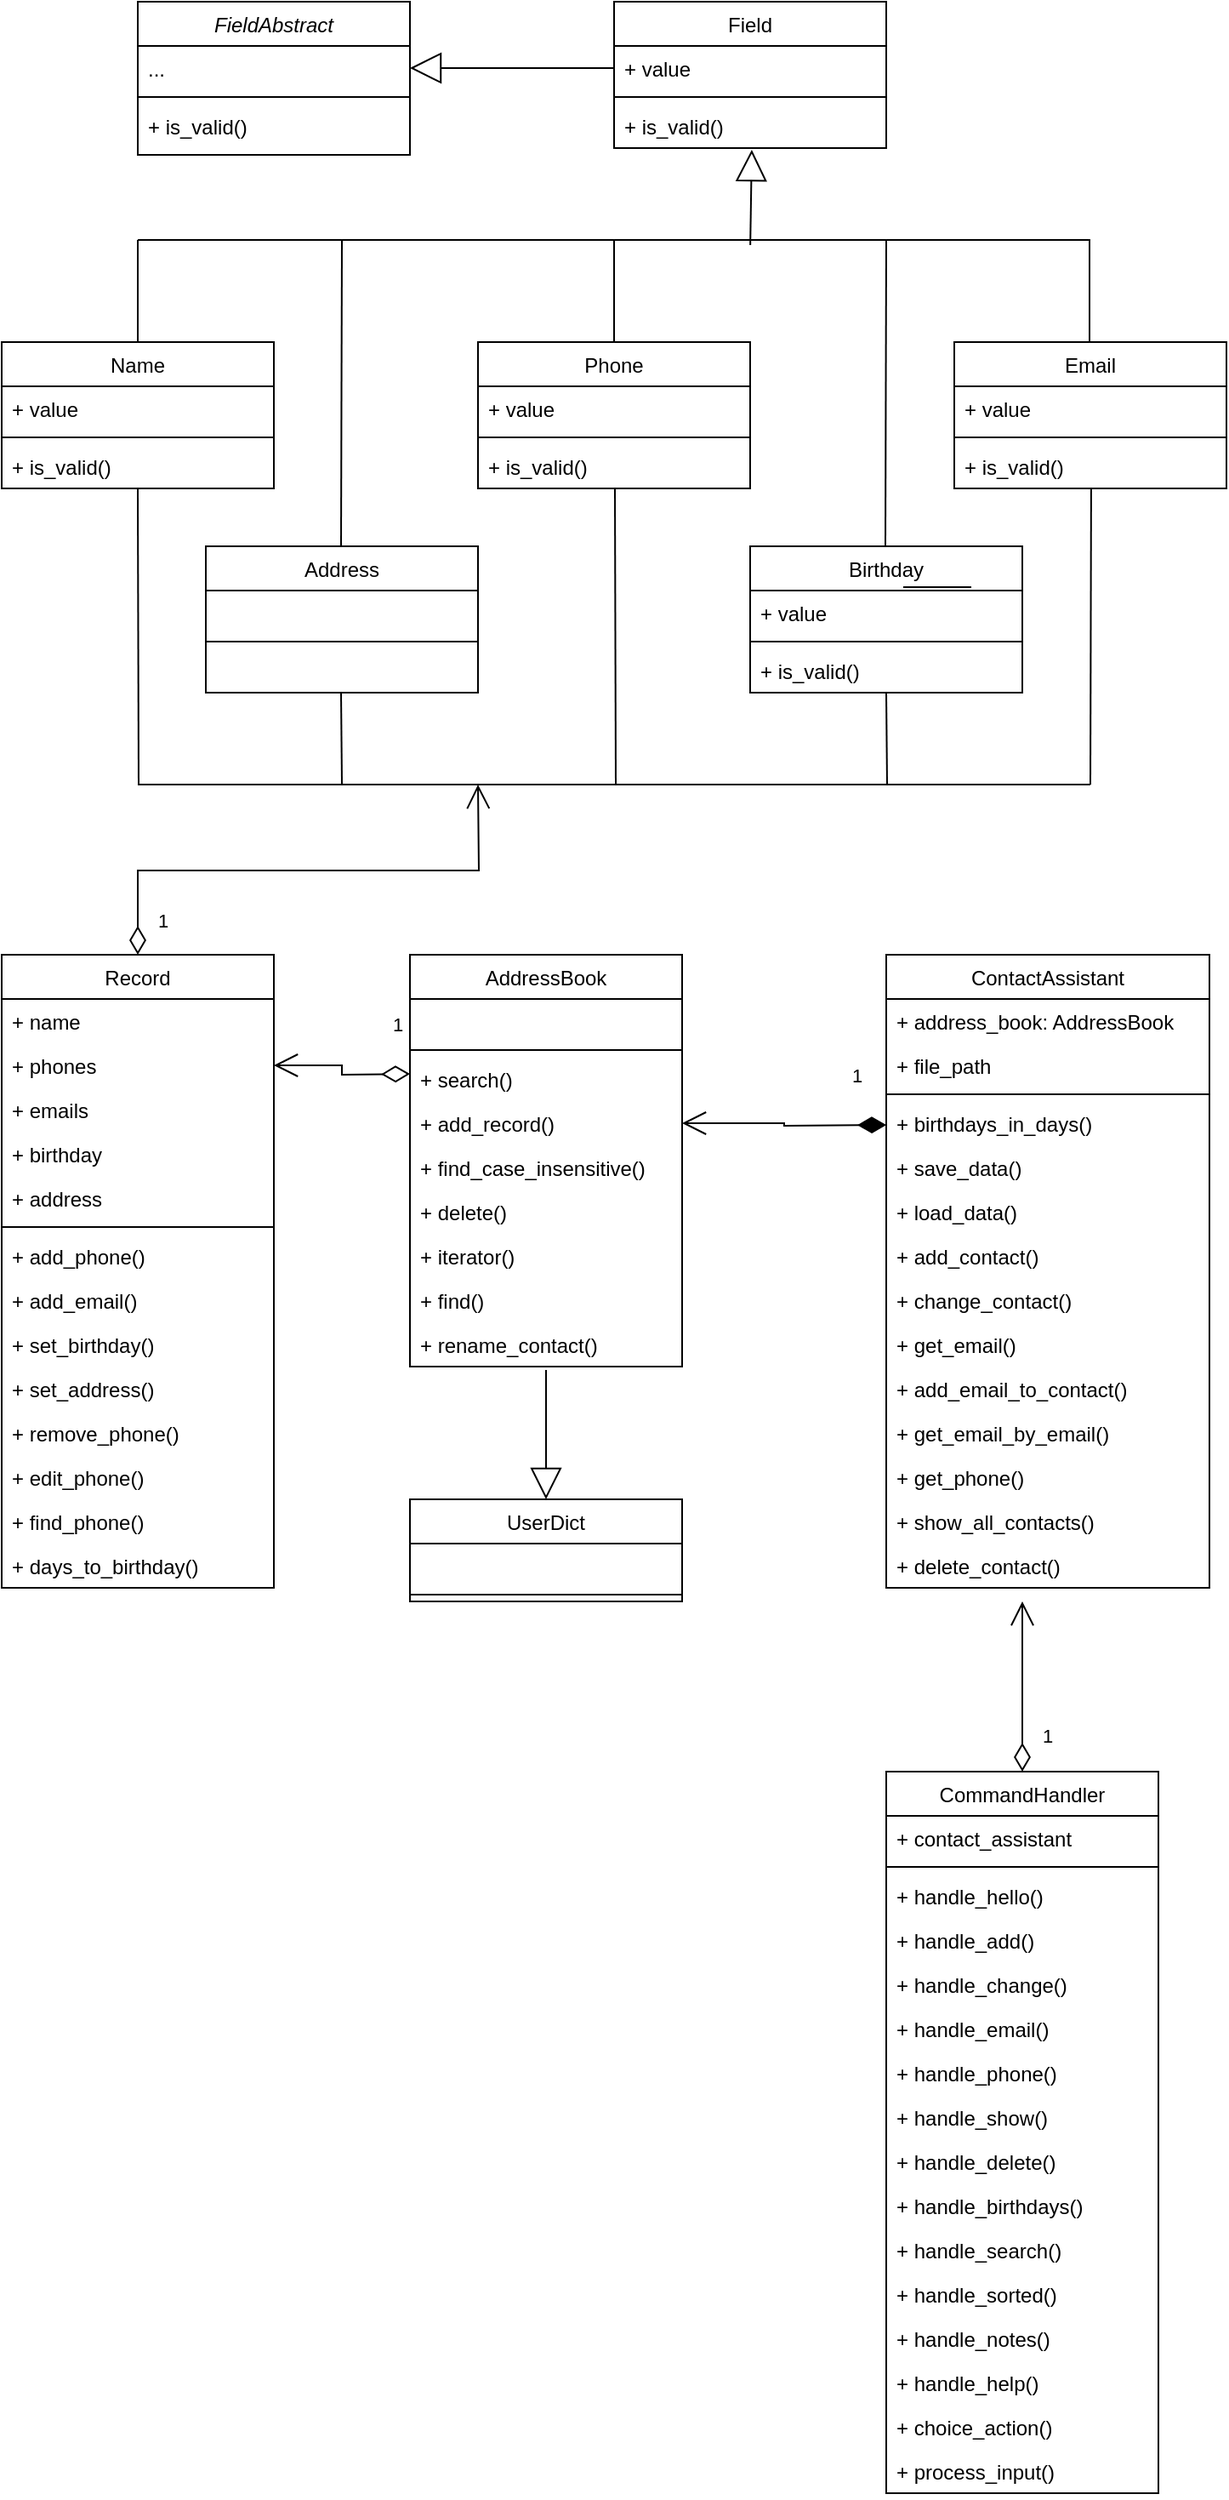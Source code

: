 <mxfile version="24.0.0" type="github">
  <diagram id="C5RBs43oDa-KdzZeNtuy" name="Page-1">
    <mxGraphModel dx="1394" dy="820" grid="1" gridSize="10" guides="1" tooltips="1" connect="1" arrows="1" fold="1" page="1" pageScale="1" pageWidth="827" pageHeight="1169" math="0" shadow="0">
      <root>
        <mxCell id="WIyWlLk6GJQsqaUBKTNV-0" />
        <mxCell id="WIyWlLk6GJQsqaUBKTNV-1" parent="WIyWlLk6GJQsqaUBKTNV-0" />
        <mxCell id="TdaEQUvyKpU_Swf0FTRU-17" value="FieldAbstract" style="swimlane;fontStyle=2;align=center;verticalAlign=top;childLayout=stackLayout;horizontal=1;startSize=26;horizontalStack=0;resizeParent=1;resizeLast=0;collapsible=1;marginBottom=0;rounded=0;shadow=0;strokeWidth=1;" vertex="1" parent="WIyWlLk6GJQsqaUBKTNV-1">
          <mxGeometry x="120" y="80" width="160" height="90" as="geometry">
            <mxRectangle x="230" y="140" width="160" height="26" as="alternateBounds" />
          </mxGeometry>
        </mxCell>
        <mxCell id="TdaEQUvyKpU_Swf0FTRU-20" value="..." style="text;align=left;verticalAlign=top;spacingLeft=4;spacingRight=4;overflow=hidden;rotatable=0;points=[[0,0.5],[1,0.5]];portConstraint=eastwest;rounded=0;shadow=0;html=0;" vertex="1" parent="TdaEQUvyKpU_Swf0FTRU-17">
          <mxGeometry y="26" width="160" height="26" as="geometry" />
        </mxCell>
        <mxCell id="TdaEQUvyKpU_Swf0FTRU-21" value="" style="line;html=1;strokeWidth=1;align=left;verticalAlign=middle;spacingTop=-1;spacingLeft=3;spacingRight=3;rotatable=0;labelPosition=right;points=[];portConstraint=eastwest;" vertex="1" parent="TdaEQUvyKpU_Swf0FTRU-17">
          <mxGeometry y="52" width="160" height="8" as="geometry" />
        </mxCell>
        <mxCell id="TdaEQUvyKpU_Swf0FTRU-22" value="+ is_valid()" style="text;align=left;verticalAlign=top;spacingLeft=4;spacingRight=4;overflow=hidden;rotatable=0;points=[[0,0.5],[1,0.5]];portConstraint=eastwest;" vertex="1" parent="TdaEQUvyKpU_Swf0FTRU-17">
          <mxGeometry y="60" width="160" height="26" as="geometry" />
        </mxCell>
        <mxCell id="TdaEQUvyKpU_Swf0FTRU-23" value="&lt;span style=&quot;font-weight: normal;&quot;&gt;Field&lt;/span&gt;" style="swimlane;fontStyle=1;align=center;verticalAlign=top;childLayout=stackLayout;horizontal=1;startSize=26;horizontalStack=0;resizeParent=1;resizeParentMax=0;resizeLast=0;collapsible=1;marginBottom=0;whiteSpace=wrap;html=1;" vertex="1" parent="WIyWlLk6GJQsqaUBKTNV-1">
          <mxGeometry x="400" y="80" width="160" height="86" as="geometry" />
        </mxCell>
        <mxCell id="TdaEQUvyKpU_Swf0FTRU-24" value="+ value" style="text;strokeColor=none;fillColor=none;align=left;verticalAlign=top;spacingLeft=4;spacingRight=4;overflow=hidden;rotatable=0;points=[[0,0.5],[1,0.5]];portConstraint=eastwest;whiteSpace=wrap;html=1;" vertex="1" parent="TdaEQUvyKpU_Swf0FTRU-23">
          <mxGeometry y="26" width="160" height="26" as="geometry" />
        </mxCell>
        <mxCell id="TdaEQUvyKpU_Swf0FTRU-25" value="" style="line;strokeWidth=1;fillColor=none;align=left;verticalAlign=middle;spacingTop=-1;spacingLeft=3;spacingRight=3;rotatable=0;labelPosition=right;points=[];portConstraint=eastwest;strokeColor=inherit;" vertex="1" parent="TdaEQUvyKpU_Swf0FTRU-23">
          <mxGeometry y="52" width="160" height="8" as="geometry" />
        </mxCell>
        <mxCell id="TdaEQUvyKpU_Swf0FTRU-26" value="+&amp;nbsp;is_valid()" style="text;strokeColor=none;fillColor=none;align=left;verticalAlign=top;spacingLeft=4;spacingRight=4;overflow=hidden;rotatable=0;points=[[0,0.5],[1,0.5]];portConstraint=eastwest;whiteSpace=wrap;html=1;" vertex="1" parent="TdaEQUvyKpU_Swf0FTRU-23">
          <mxGeometry y="60" width="160" height="26" as="geometry" />
        </mxCell>
        <mxCell id="TdaEQUvyKpU_Swf0FTRU-28" value="" style="endArrow=block;endSize=16;endFill=0;html=1;rounded=0;exitX=0;exitY=0.5;exitDx=0;exitDy=0;entryX=1;entryY=0.5;entryDx=0;entryDy=0;" edge="1" parent="WIyWlLk6GJQsqaUBKTNV-1" source="TdaEQUvyKpU_Swf0FTRU-24" target="TdaEQUvyKpU_Swf0FTRU-20">
          <mxGeometry width="160" relative="1" as="geometry">
            <mxPoint x="230" y="250" as="sourcePoint" />
            <mxPoint x="390" y="250" as="targetPoint" />
          </mxGeometry>
        </mxCell>
        <mxCell id="TdaEQUvyKpU_Swf0FTRU-29" value="&lt;span style=&quot;font-weight: normal;&quot;&gt;Name&lt;/span&gt;" style="swimlane;fontStyle=1;align=center;verticalAlign=top;childLayout=stackLayout;horizontal=1;startSize=26;horizontalStack=0;resizeParent=1;resizeParentMax=0;resizeLast=0;collapsible=1;marginBottom=0;whiteSpace=wrap;html=1;" vertex="1" parent="WIyWlLk6GJQsqaUBKTNV-1">
          <mxGeometry x="40" y="280" width="160" height="86" as="geometry" />
        </mxCell>
        <mxCell id="TdaEQUvyKpU_Swf0FTRU-30" value="+ value" style="text;strokeColor=none;fillColor=none;align=left;verticalAlign=top;spacingLeft=4;spacingRight=4;overflow=hidden;rotatable=0;points=[[0,0.5],[1,0.5]];portConstraint=eastwest;whiteSpace=wrap;html=1;" vertex="1" parent="TdaEQUvyKpU_Swf0FTRU-29">
          <mxGeometry y="26" width="160" height="26" as="geometry" />
        </mxCell>
        <mxCell id="TdaEQUvyKpU_Swf0FTRU-31" value="" style="line;strokeWidth=1;fillColor=none;align=left;verticalAlign=middle;spacingTop=-1;spacingLeft=3;spacingRight=3;rotatable=0;labelPosition=right;points=[];portConstraint=eastwest;strokeColor=inherit;" vertex="1" parent="TdaEQUvyKpU_Swf0FTRU-29">
          <mxGeometry y="52" width="160" height="8" as="geometry" />
        </mxCell>
        <mxCell id="TdaEQUvyKpU_Swf0FTRU-32" value="+&amp;nbsp;is_valid()" style="text;strokeColor=none;fillColor=none;align=left;verticalAlign=top;spacingLeft=4;spacingRight=4;overflow=hidden;rotatable=0;points=[[0,0.5],[1,0.5]];portConstraint=eastwest;whiteSpace=wrap;html=1;" vertex="1" parent="TdaEQUvyKpU_Swf0FTRU-29">
          <mxGeometry y="60" width="160" height="26" as="geometry" />
        </mxCell>
        <mxCell id="TdaEQUvyKpU_Swf0FTRU-33" value="&lt;span style=&quot;font-weight: normal;&quot;&gt;Phone&lt;/span&gt;" style="swimlane;fontStyle=1;align=center;verticalAlign=top;childLayout=stackLayout;horizontal=1;startSize=26;horizontalStack=0;resizeParent=1;resizeParentMax=0;resizeLast=0;collapsible=1;marginBottom=0;whiteSpace=wrap;html=1;" vertex="1" parent="WIyWlLk6GJQsqaUBKTNV-1">
          <mxGeometry x="320" y="280" width="160" height="86" as="geometry" />
        </mxCell>
        <mxCell id="TdaEQUvyKpU_Swf0FTRU-34" value="+ value" style="text;strokeColor=none;fillColor=none;align=left;verticalAlign=top;spacingLeft=4;spacingRight=4;overflow=hidden;rotatable=0;points=[[0,0.5],[1,0.5]];portConstraint=eastwest;whiteSpace=wrap;html=1;" vertex="1" parent="TdaEQUvyKpU_Swf0FTRU-33">
          <mxGeometry y="26" width="160" height="26" as="geometry" />
        </mxCell>
        <mxCell id="TdaEQUvyKpU_Swf0FTRU-35" value="" style="line;strokeWidth=1;fillColor=none;align=left;verticalAlign=middle;spacingTop=-1;spacingLeft=3;spacingRight=3;rotatable=0;labelPosition=right;points=[];portConstraint=eastwest;strokeColor=inherit;" vertex="1" parent="TdaEQUvyKpU_Swf0FTRU-33">
          <mxGeometry y="52" width="160" height="8" as="geometry" />
        </mxCell>
        <mxCell id="TdaEQUvyKpU_Swf0FTRU-36" value="+&amp;nbsp;is_valid()" style="text;strokeColor=none;fillColor=none;align=left;verticalAlign=top;spacingLeft=4;spacingRight=4;overflow=hidden;rotatable=0;points=[[0,0.5],[1,0.5]];portConstraint=eastwest;whiteSpace=wrap;html=1;" vertex="1" parent="TdaEQUvyKpU_Swf0FTRU-33">
          <mxGeometry y="60" width="160" height="26" as="geometry" />
        </mxCell>
        <mxCell id="TdaEQUvyKpU_Swf0FTRU-37" value="&lt;span style=&quot;font-weight: normal;&quot;&gt;Email&lt;/span&gt;" style="swimlane;fontStyle=1;align=center;verticalAlign=top;childLayout=stackLayout;horizontal=1;startSize=26;horizontalStack=0;resizeParent=1;resizeParentMax=0;resizeLast=0;collapsible=1;marginBottom=0;whiteSpace=wrap;html=1;" vertex="1" parent="WIyWlLk6GJQsqaUBKTNV-1">
          <mxGeometry x="600" y="280" width="160" height="86" as="geometry" />
        </mxCell>
        <mxCell id="TdaEQUvyKpU_Swf0FTRU-38" value="+ value" style="text;strokeColor=none;fillColor=none;align=left;verticalAlign=top;spacingLeft=4;spacingRight=4;overflow=hidden;rotatable=0;points=[[0,0.5],[1,0.5]];portConstraint=eastwest;whiteSpace=wrap;html=1;" vertex="1" parent="TdaEQUvyKpU_Swf0FTRU-37">
          <mxGeometry y="26" width="160" height="26" as="geometry" />
        </mxCell>
        <mxCell id="TdaEQUvyKpU_Swf0FTRU-39" value="" style="line;strokeWidth=1;fillColor=none;align=left;verticalAlign=middle;spacingTop=-1;spacingLeft=3;spacingRight=3;rotatable=0;labelPosition=right;points=[];portConstraint=eastwest;strokeColor=inherit;" vertex="1" parent="TdaEQUvyKpU_Swf0FTRU-37">
          <mxGeometry y="52" width="160" height="8" as="geometry" />
        </mxCell>
        <mxCell id="TdaEQUvyKpU_Swf0FTRU-40" value="+&amp;nbsp;is_valid()" style="text;strokeColor=none;fillColor=none;align=left;verticalAlign=top;spacingLeft=4;spacingRight=4;overflow=hidden;rotatable=0;points=[[0,0.5],[1,0.5]];portConstraint=eastwest;whiteSpace=wrap;html=1;" vertex="1" parent="TdaEQUvyKpU_Swf0FTRU-37">
          <mxGeometry y="60" width="160" height="26" as="geometry" />
        </mxCell>
        <mxCell id="TdaEQUvyKpU_Swf0FTRU-41" value="&lt;span style=&quot;font-weight: 400;&quot;&gt;Address&lt;/span&gt;" style="swimlane;fontStyle=1;align=center;verticalAlign=top;childLayout=stackLayout;horizontal=1;startSize=26;horizontalStack=0;resizeParent=1;resizeParentMax=0;resizeLast=0;collapsible=1;marginBottom=0;whiteSpace=wrap;html=1;" vertex="1" parent="WIyWlLk6GJQsqaUBKTNV-1">
          <mxGeometry x="160" y="400" width="160" height="86" as="geometry" />
        </mxCell>
        <mxCell id="TdaEQUvyKpU_Swf0FTRU-42" value="&amp;nbsp;" style="text;strokeColor=none;fillColor=none;align=left;verticalAlign=top;spacingLeft=4;spacingRight=4;overflow=hidden;rotatable=0;points=[[0,0.5],[1,0.5]];portConstraint=eastwest;whiteSpace=wrap;html=1;" vertex="1" parent="TdaEQUvyKpU_Swf0FTRU-41">
          <mxGeometry y="26" width="160" height="26" as="geometry" />
        </mxCell>
        <mxCell id="TdaEQUvyKpU_Swf0FTRU-43" value="" style="line;strokeWidth=1;fillColor=none;align=left;verticalAlign=middle;spacingTop=-1;spacingLeft=3;spacingRight=3;rotatable=0;labelPosition=right;points=[];portConstraint=eastwest;strokeColor=inherit;" vertex="1" parent="TdaEQUvyKpU_Swf0FTRU-41">
          <mxGeometry y="52" width="160" height="8" as="geometry" />
        </mxCell>
        <mxCell id="TdaEQUvyKpU_Swf0FTRU-44" value="&amp;nbsp;" style="text;strokeColor=none;fillColor=none;align=left;verticalAlign=top;spacingLeft=4;spacingRight=4;overflow=hidden;rotatable=0;points=[[0,0.5],[1,0.5]];portConstraint=eastwest;whiteSpace=wrap;html=1;" vertex="1" parent="TdaEQUvyKpU_Swf0FTRU-41">
          <mxGeometry y="60" width="160" height="26" as="geometry" />
        </mxCell>
        <mxCell id="TdaEQUvyKpU_Swf0FTRU-45" value="&lt;span style=&quot;font-weight: 400;&quot;&gt;Birthday&lt;/span&gt;" style="swimlane;fontStyle=1;align=center;verticalAlign=top;childLayout=stackLayout;horizontal=1;startSize=26;horizontalStack=0;resizeParent=1;resizeParentMax=0;resizeLast=0;collapsible=1;marginBottom=0;whiteSpace=wrap;html=1;" vertex="1" parent="WIyWlLk6GJQsqaUBKTNV-1">
          <mxGeometry x="480" y="400" width="160" height="86" as="geometry" />
        </mxCell>
        <mxCell id="TdaEQUvyKpU_Swf0FTRU-46" value="+ value" style="text;strokeColor=none;fillColor=none;align=left;verticalAlign=top;spacingLeft=4;spacingRight=4;overflow=hidden;rotatable=0;points=[[0,0.5],[1,0.5]];portConstraint=eastwest;whiteSpace=wrap;html=1;" vertex="1" parent="TdaEQUvyKpU_Swf0FTRU-45">
          <mxGeometry y="26" width="160" height="26" as="geometry" />
        </mxCell>
        <mxCell id="TdaEQUvyKpU_Swf0FTRU-47" value="" style="line;strokeWidth=1;fillColor=none;align=left;verticalAlign=middle;spacingTop=-1;spacingLeft=3;spacingRight=3;rotatable=0;labelPosition=right;points=[];portConstraint=eastwest;strokeColor=inherit;" vertex="1" parent="TdaEQUvyKpU_Swf0FTRU-45">
          <mxGeometry y="52" width="160" height="8" as="geometry" />
        </mxCell>
        <mxCell id="TdaEQUvyKpU_Swf0FTRU-48" value="+&amp;nbsp;is_valid()" style="text;strokeColor=none;fillColor=none;align=left;verticalAlign=top;spacingLeft=4;spacingRight=4;overflow=hidden;rotatable=0;points=[[0,0.5],[1,0.5]];portConstraint=eastwest;whiteSpace=wrap;html=1;" vertex="1" parent="TdaEQUvyKpU_Swf0FTRU-45">
          <mxGeometry y="60" width="160" height="26" as="geometry" />
        </mxCell>
        <mxCell id="TdaEQUvyKpU_Swf0FTRU-49" value="" style="endArrow=block;endSize=16;endFill=0;html=1;rounded=0;entryX=0.506;entryY=1.038;entryDx=0;entryDy=0;entryPerimeter=0;exitX=0.643;exitY=0.375;exitDx=0;exitDy=0;exitPerimeter=0;" edge="1" parent="WIyWlLk6GJQsqaUBKTNV-1" target="TdaEQUvyKpU_Swf0FTRU-26">
          <mxGeometry width="160" relative="1" as="geometry">
            <mxPoint x="480.08" y="223" as="sourcePoint" />
            <mxPoint x="480" y="190" as="targetPoint" />
          </mxGeometry>
        </mxCell>
        <mxCell id="TdaEQUvyKpU_Swf0FTRU-50" value="" style="line;strokeWidth=1;fillColor=none;align=left;verticalAlign=middle;spacingTop=-1;spacingLeft=3;spacingRight=3;rotatable=0;labelPosition=right;points=[];portConstraint=eastwest;strokeColor=inherit;" vertex="1" parent="WIyWlLk6GJQsqaUBKTNV-1">
          <mxGeometry x="570" y="420" width="40" height="8" as="geometry" />
        </mxCell>
        <mxCell id="TdaEQUvyKpU_Swf0FTRU-60" value="" style="endArrow=none;html=1;rounded=0;" edge="1" parent="WIyWlLk6GJQsqaUBKTNV-1">
          <mxGeometry width="50" height="50" relative="1" as="geometry">
            <mxPoint x="120" y="220" as="sourcePoint" />
            <mxPoint x="680" y="220" as="targetPoint" />
          </mxGeometry>
        </mxCell>
        <mxCell id="TdaEQUvyKpU_Swf0FTRU-61" value="" style="endArrow=none;html=1;rounded=0;" edge="1" parent="WIyWlLk6GJQsqaUBKTNV-1">
          <mxGeometry width="50" height="50" relative="1" as="geometry">
            <mxPoint x="120" y="280" as="sourcePoint" />
            <mxPoint x="120" y="220" as="targetPoint" />
          </mxGeometry>
        </mxCell>
        <mxCell id="TdaEQUvyKpU_Swf0FTRU-62" value="" style="endArrow=none;html=1;rounded=0;" edge="1" parent="WIyWlLk6GJQsqaUBKTNV-1">
          <mxGeometry width="50" height="50" relative="1" as="geometry">
            <mxPoint x="400" y="280" as="sourcePoint" />
            <mxPoint x="400" y="220" as="targetPoint" />
          </mxGeometry>
        </mxCell>
        <mxCell id="TdaEQUvyKpU_Swf0FTRU-63" value="" style="endArrow=none;html=1;rounded=0;" edge="1" parent="WIyWlLk6GJQsqaUBKTNV-1">
          <mxGeometry width="50" height="50" relative="1" as="geometry">
            <mxPoint x="679.5" y="280" as="sourcePoint" />
            <mxPoint x="679.5" y="220" as="targetPoint" />
          </mxGeometry>
        </mxCell>
        <mxCell id="TdaEQUvyKpU_Swf0FTRU-64" value="" style="endArrow=none;html=1;rounded=0;" edge="1" parent="WIyWlLk6GJQsqaUBKTNV-1">
          <mxGeometry width="50" height="50" relative="1" as="geometry">
            <mxPoint x="239.5" y="400" as="sourcePoint" />
            <mxPoint x="240" y="220" as="targetPoint" />
          </mxGeometry>
        </mxCell>
        <mxCell id="TdaEQUvyKpU_Swf0FTRU-65" value="" style="endArrow=none;html=1;rounded=0;" edge="1" parent="WIyWlLk6GJQsqaUBKTNV-1">
          <mxGeometry width="50" height="50" relative="1" as="geometry">
            <mxPoint x="559.5" y="400" as="sourcePoint" />
            <mxPoint x="560" y="220" as="targetPoint" />
          </mxGeometry>
        </mxCell>
        <mxCell id="TdaEQUvyKpU_Swf0FTRU-66" value="&lt;span style=&quot;font-weight: 400;&quot;&gt;Record&lt;/span&gt;" style="swimlane;fontStyle=1;align=center;verticalAlign=top;childLayout=stackLayout;horizontal=1;startSize=26;horizontalStack=0;resizeParent=1;resizeParentMax=0;resizeLast=0;collapsible=1;marginBottom=0;whiteSpace=wrap;html=1;" vertex="1" parent="WIyWlLk6GJQsqaUBKTNV-1">
          <mxGeometry x="40" y="640" width="160" height="372" as="geometry" />
        </mxCell>
        <mxCell id="TdaEQUvyKpU_Swf0FTRU-67" value="+ name" style="text;strokeColor=none;fillColor=none;align=left;verticalAlign=top;spacingLeft=4;spacingRight=4;overflow=hidden;rotatable=0;points=[[0,0.5],[1,0.5]];portConstraint=eastwest;whiteSpace=wrap;html=1;" vertex="1" parent="TdaEQUvyKpU_Swf0FTRU-66">
          <mxGeometry y="26" width="160" height="26" as="geometry" />
        </mxCell>
        <mxCell id="TdaEQUvyKpU_Swf0FTRU-70" value="+ phones" style="text;strokeColor=none;fillColor=none;align=left;verticalAlign=top;spacingLeft=4;spacingRight=4;overflow=hidden;rotatable=0;points=[[0,0.5],[1,0.5]];portConstraint=eastwest;whiteSpace=wrap;html=1;" vertex="1" parent="TdaEQUvyKpU_Swf0FTRU-66">
          <mxGeometry y="52" width="160" height="26" as="geometry" />
        </mxCell>
        <mxCell id="TdaEQUvyKpU_Swf0FTRU-73" value="+ emails" style="text;strokeColor=none;fillColor=none;align=left;verticalAlign=top;spacingLeft=4;spacingRight=4;overflow=hidden;rotatable=0;points=[[0,0.5],[1,0.5]];portConstraint=eastwest;whiteSpace=wrap;html=1;" vertex="1" parent="TdaEQUvyKpU_Swf0FTRU-66">
          <mxGeometry y="78" width="160" height="26" as="geometry" />
        </mxCell>
        <mxCell id="TdaEQUvyKpU_Swf0FTRU-72" value="+ birthday" style="text;strokeColor=none;fillColor=none;align=left;verticalAlign=top;spacingLeft=4;spacingRight=4;overflow=hidden;rotatable=0;points=[[0,0.5],[1,0.5]];portConstraint=eastwest;whiteSpace=wrap;html=1;" vertex="1" parent="TdaEQUvyKpU_Swf0FTRU-66">
          <mxGeometry y="104" width="160" height="26" as="geometry" />
        </mxCell>
        <mxCell id="TdaEQUvyKpU_Swf0FTRU-71" value="+ address" style="text;strokeColor=none;fillColor=none;align=left;verticalAlign=top;spacingLeft=4;spacingRight=4;overflow=hidden;rotatable=0;points=[[0,0.5],[1,0.5]];portConstraint=eastwest;whiteSpace=wrap;html=1;" vertex="1" parent="TdaEQUvyKpU_Swf0FTRU-66">
          <mxGeometry y="130" width="160" height="26" as="geometry" />
        </mxCell>
        <mxCell id="TdaEQUvyKpU_Swf0FTRU-68" value="" style="line;strokeWidth=1;fillColor=none;align=left;verticalAlign=middle;spacingTop=-1;spacingLeft=3;spacingRight=3;rotatable=0;labelPosition=right;points=[];portConstraint=eastwest;strokeColor=inherit;" vertex="1" parent="TdaEQUvyKpU_Swf0FTRU-66">
          <mxGeometry y="156" width="160" height="8" as="geometry" />
        </mxCell>
        <mxCell id="TdaEQUvyKpU_Swf0FTRU-78" value="+ add_phone()" style="text;strokeColor=none;fillColor=none;align=left;verticalAlign=top;spacingLeft=4;spacingRight=4;overflow=hidden;rotatable=0;points=[[0,0.5],[1,0.5]];portConstraint=eastwest;whiteSpace=wrap;html=1;" vertex="1" parent="TdaEQUvyKpU_Swf0FTRU-66">
          <mxGeometry y="164" width="160" height="26" as="geometry" />
        </mxCell>
        <mxCell id="TdaEQUvyKpU_Swf0FTRU-80" value="+ add_email()" style="text;strokeColor=none;fillColor=none;align=left;verticalAlign=top;spacingLeft=4;spacingRight=4;overflow=hidden;rotatable=0;points=[[0,0.5],[1,0.5]];portConstraint=eastwest;whiteSpace=wrap;html=1;" vertex="1" parent="TdaEQUvyKpU_Swf0FTRU-66">
          <mxGeometry y="190" width="160" height="26" as="geometry" />
        </mxCell>
        <mxCell id="TdaEQUvyKpU_Swf0FTRU-79" value="+ set_birthday()" style="text;strokeColor=none;fillColor=none;align=left;verticalAlign=top;spacingLeft=4;spacingRight=4;overflow=hidden;rotatable=0;points=[[0,0.5],[1,0.5]];portConstraint=eastwest;whiteSpace=wrap;html=1;" vertex="1" parent="TdaEQUvyKpU_Swf0FTRU-66">
          <mxGeometry y="216" width="160" height="26" as="geometry" />
        </mxCell>
        <mxCell id="TdaEQUvyKpU_Swf0FTRU-92" value="+ set_address()" style="text;strokeColor=none;fillColor=none;align=left;verticalAlign=top;spacingLeft=4;spacingRight=4;overflow=hidden;rotatable=0;points=[[0,0.5],[1,0.5]];portConstraint=eastwest;whiteSpace=wrap;html=1;" vertex="1" parent="TdaEQUvyKpU_Swf0FTRU-66">
          <mxGeometry y="242" width="160" height="26" as="geometry" />
        </mxCell>
        <mxCell id="TdaEQUvyKpU_Swf0FTRU-93" value="+ remove_phone()" style="text;strokeColor=none;fillColor=none;align=left;verticalAlign=top;spacingLeft=4;spacingRight=4;overflow=hidden;rotatable=0;points=[[0,0.5],[1,0.5]];portConstraint=eastwest;whiteSpace=wrap;html=1;" vertex="1" parent="TdaEQUvyKpU_Swf0FTRU-66">
          <mxGeometry y="268" width="160" height="26" as="geometry" />
        </mxCell>
        <mxCell id="TdaEQUvyKpU_Swf0FTRU-91" value="+ edit_phone()" style="text;strokeColor=none;fillColor=none;align=left;verticalAlign=top;spacingLeft=4;spacingRight=4;overflow=hidden;rotatable=0;points=[[0,0.5],[1,0.5]];portConstraint=eastwest;whiteSpace=wrap;html=1;" vertex="1" parent="TdaEQUvyKpU_Swf0FTRU-66">
          <mxGeometry y="294" width="160" height="26" as="geometry" />
        </mxCell>
        <mxCell id="TdaEQUvyKpU_Swf0FTRU-94" value="+ find_phone()" style="text;strokeColor=none;fillColor=none;align=left;verticalAlign=top;spacingLeft=4;spacingRight=4;overflow=hidden;rotatable=0;points=[[0,0.5],[1,0.5]];portConstraint=eastwest;whiteSpace=wrap;html=1;" vertex="1" parent="TdaEQUvyKpU_Swf0FTRU-66">
          <mxGeometry y="320" width="160" height="26" as="geometry" />
        </mxCell>
        <mxCell id="TdaEQUvyKpU_Swf0FTRU-95" value="+ days_to_birthday()" style="text;strokeColor=none;fillColor=none;align=left;verticalAlign=top;spacingLeft=4;spacingRight=4;overflow=hidden;rotatable=0;points=[[0,0.5],[1,0.5]];portConstraint=eastwest;whiteSpace=wrap;html=1;" vertex="1" parent="TdaEQUvyKpU_Swf0FTRU-66">
          <mxGeometry y="346" width="160" height="26" as="geometry" />
        </mxCell>
        <mxCell id="TdaEQUvyKpU_Swf0FTRU-84" value="" style="endArrow=none;html=1;rounded=0;" edge="1" parent="WIyWlLk6GJQsqaUBKTNV-1">
          <mxGeometry width="50" height="50" relative="1" as="geometry">
            <mxPoint x="120" y="540" as="sourcePoint" />
            <mxPoint x="680" y="540" as="targetPoint" />
          </mxGeometry>
        </mxCell>
        <mxCell id="TdaEQUvyKpU_Swf0FTRU-85" value="" style="endArrow=none;html=1;rounded=0;entryX=0.506;entryY=1.154;entryDx=0;entryDy=0;entryPerimeter=0;" edge="1" parent="WIyWlLk6GJQsqaUBKTNV-1">
          <mxGeometry width="50" height="50" relative="1" as="geometry">
            <mxPoint x="680" y="540" as="sourcePoint" />
            <mxPoint x="680.46" y="366.004" as="targetPoint" />
          </mxGeometry>
        </mxCell>
        <mxCell id="TdaEQUvyKpU_Swf0FTRU-86" value="" style="endArrow=none;html=1;rounded=0;entryX=0.506;entryY=1.154;entryDx=0;entryDy=0;entryPerimeter=0;" edge="1" parent="WIyWlLk6GJQsqaUBKTNV-1">
          <mxGeometry width="50" height="50" relative="1" as="geometry">
            <mxPoint x="401" y="540" as="sourcePoint" />
            <mxPoint x="400.5" y="366" as="targetPoint" />
          </mxGeometry>
        </mxCell>
        <mxCell id="TdaEQUvyKpU_Swf0FTRU-87" value="" style="endArrow=none;html=1;rounded=0;entryX=0.506;entryY=1.154;entryDx=0;entryDy=0;entryPerimeter=0;" edge="1" parent="WIyWlLk6GJQsqaUBKTNV-1">
          <mxGeometry width="50" height="50" relative="1" as="geometry">
            <mxPoint x="120.5" y="540" as="sourcePoint" />
            <mxPoint x="120" y="366" as="targetPoint" />
          </mxGeometry>
        </mxCell>
        <mxCell id="TdaEQUvyKpU_Swf0FTRU-88" value="" style="endArrow=none;html=1;rounded=0;" edge="1" parent="WIyWlLk6GJQsqaUBKTNV-1">
          <mxGeometry width="50" height="50" relative="1" as="geometry">
            <mxPoint x="240" y="540" as="sourcePoint" />
            <mxPoint x="239.5" y="486" as="targetPoint" />
          </mxGeometry>
        </mxCell>
        <mxCell id="TdaEQUvyKpU_Swf0FTRU-89" value="" style="endArrow=none;html=1;rounded=0;" edge="1" parent="WIyWlLk6GJQsqaUBKTNV-1">
          <mxGeometry width="50" height="50" relative="1" as="geometry">
            <mxPoint x="560.5" y="540" as="sourcePoint" />
            <mxPoint x="560" y="486" as="targetPoint" />
          </mxGeometry>
        </mxCell>
        <mxCell id="TdaEQUvyKpU_Swf0FTRU-90" value="1" style="endArrow=open;html=1;endSize=12;startArrow=diamondThin;startSize=14;startFill=0;edgeStyle=orthogonalEdgeStyle;align=left;verticalAlign=bottom;rounded=0;exitX=0.5;exitY=0;exitDx=0;exitDy=0;" edge="1" parent="WIyWlLk6GJQsqaUBKTNV-1" source="TdaEQUvyKpU_Swf0FTRU-66">
          <mxGeometry x="-0.923" y="-10" relative="1" as="geometry">
            <mxPoint x="240" y="600" as="sourcePoint" />
            <mxPoint x="320" y="540" as="targetPoint" />
            <mxPoint as="offset" />
          </mxGeometry>
        </mxCell>
        <mxCell id="TdaEQUvyKpU_Swf0FTRU-97" value="&lt;span style=&quot;font-weight: 400;&quot;&gt;AddressBook&lt;/span&gt;" style="swimlane;fontStyle=1;align=center;verticalAlign=top;childLayout=stackLayout;horizontal=1;startSize=26;horizontalStack=0;resizeParent=1;resizeParentMax=0;resizeLast=0;collapsible=1;marginBottom=0;whiteSpace=wrap;html=1;" vertex="1" parent="WIyWlLk6GJQsqaUBKTNV-1">
          <mxGeometry x="280" y="640" width="160" height="242" as="geometry" />
        </mxCell>
        <mxCell id="TdaEQUvyKpU_Swf0FTRU-98" value="&amp;nbsp;" style="text;strokeColor=none;fillColor=none;align=left;verticalAlign=top;spacingLeft=4;spacingRight=4;overflow=hidden;rotatable=0;points=[[0,0.5],[1,0.5]];portConstraint=eastwest;whiteSpace=wrap;html=1;" vertex="1" parent="TdaEQUvyKpU_Swf0FTRU-97">
          <mxGeometry y="26" width="160" height="26" as="geometry" />
        </mxCell>
        <mxCell id="TdaEQUvyKpU_Swf0FTRU-99" value="" style="line;strokeWidth=1;fillColor=none;align=left;verticalAlign=middle;spacingTop=-1;spacingLeft=3;spacingRight=3;rotatable=0;labelPosition=right;points=[];portConstraint=eastwest;strokeColor=inherit;" vertex="1" parent="TdaEQUvyKpU_Swf0FTRU-97">
          <mxGeometry y="52" width="160" height="8" as="geometry" />
        </mxCell>
        <mxCell id="TdaEQUvyKpU_Swf0FTRU-100" value="+ search()" style="text;strokeColor=none;fillColor=none;align=left;verticalAlign=top;spacingLeft=4;spacingRight=4;overflow=hidden;rotatable=0;points=[[0,0.5],[1,0.5]];portConstraint=eastwest;whiteSpace=wrap;html=1;" vertex="1" parent="TdaEQUvyKpU_Swf0FTRU-97">
          <mxGeometry y="60" width="160" height="26" as="geometry" />
        </mxCell>
        <mxCell id="TdaEQUvyKpU_Swf0FTRU-107" value="+ add_record()" style="text;strokeColor=none;fillColor=none;align=left;verticalAlign=top;spacingLeft=4;spacingRight=4;overflow=hidden;rotatable=0;points=[[0,0.5],[1,0.5]];portConstraint=eastwest;whiteSpace=wrap;html=1;" vertex="1" parent="TdaEQUvyKpU_Swf0FTRU-97">
          <mxGeometry y="86" width="160" height="26" as="geometry" />
        </mxCell>
        <mxCell id="TdaEQUvyKpU_Swf0FTRU-109" value="+ find_case_insensitive()" style="text;strokeColor=none;fillColor=none;align=left;verticalAlign=top;spacingLeft=4;spacingRight=4;overflow=hidden;rotatable=0;points=[[0,0.5],[1,0.5]];portConstraint=eastwest;whiteSpace=wrap;html=1;" vertex="1" parent="TdaEQUvyKpU_Swf0FTRU-97">
          <mxGeometry y="112" width="160" height="26" as="geometry" />
        </mxCell>
        <mxCell id="TdaEQUvyKpU_Swf0FTRU-111" value="+ delete()" style="text;strokeColor=none;fillColor=none;align=left;verticalAlign=top;spacingLeft=4;spacingRight=4;overflow=hidden;rotatable=0;points=[[0,0.5],[1,0.5]];portConstraint=eastwest;whiteSpace=wrap;html=1;" vertex="1" parent="TdaEQUvyKpU_Swf0FTRU-97">
          <mxGeometry y="138" width="160" height="26" as="geometry" />
        </mxCell>
        <mxCell id="TdaEQUvyKpU_Swf0FTRU-110" value="+ iterator()" style="text;strokeColor=none;fillColor=none;align=left;verticalAlign=top;spacingLeft=4;spacingRight=4;overflow=hidden;rotatable=0;points=[[0,0.5],[1,0.5]];portConstraint=eastwest;whiteSpace=wrap;html=1;" vertex="1" parent="TdaEQUvyKpU_Swf0FTRU-97">
          <mxGeometry y="164" width="160" height="26" as="geometry" />
        </mxCell>
        <mxCell id="TdaEQUvyKpU_Swf0FTRU-108" value="+ find()" style="text;strokeColor=none;fillColor=none;align=left;verticalAlign=top;spacingLeft=4;spacingRight=4;overflow=hidden;rotatable=0;points=[[0,0.5],[1,0.5]];portConstraint=eastwest;whiteSpace=wrap;html=1;" vertex="1" parent="TdaEQUvyKpU_Swf0FTRU-97">
          <mxGeometry y="190" width="160" height="26" as="geometry" />
        </mxCell>
        <mxCell id="TdaEQUvyKpU_Swf0FTRU-106" value="+ rename_contact()" style="text;strokeColor=none;fillColor=none;align=left;verticalAlign=top;spacingLeft=4;spacingRight=4;overflow=hidden;rotatable=0;points=[[0,0.5],[1,0.5]];portConstraint=eastwest;whiteSpace=wrap;html=1;" vertex="1" parent="TdaEQUvyKpU_Swf0FTRU-97">
          <mxGeometry y="216" width="160" height="26" as="geometry" />
        </mxCell>
        <mxCell id="TdaEQUvyKpU_Swf0FTRU-101" value="&lt;span style=&quot;font-weight: 400;&quot;&gt;UserDict&lt;/span&gt;" style="swimlane;fontStyle=1;align=center;verticalAlign=top;childLayout=stackLayout;horizontal=1;startSize=26;horizontalStack=0;resizeParent=1;resizeParentMax=0;resizeLast=0;collapsible=1;marginBottom=0;whiteSpace=wrap;html=1;" vertex="1" parent="WIyWlLk6GJQsqaUBKTNV-1">
          <mxGeometry x="280" y="960" width="160" height="60" as="geometry" />
        </mxCell>
        <mxCell id="TdaEQUvyKpU_Swf0FTRU-102" value="&amp;nbsp;" style="text;strokeColor=none;fillColor=none;align=left;verticalAlign=top;spacingLeft=4;spacingRight=4;overflow=hidden;rotatable=0;points=[[0,0.5],[1,0.5]];portConstraint=eastwest;whiteSpace=wrap;html=1;" vertex="1" parent="TdaEQUvyKpU_Swf0FTRU-101">
          <mxGeometry y="26" width="160" height="26" as="geometry" />
        </mxCell>
        <mxCell id="TdaEQUvyKpU_Swf0FTRU-103" value="" style="line;strokeWidth=1;fillColor=none;align=left;verticalAlign=middle;spacingTop=-1;spacingLeft=3;spacingRight=3;rotatable=0;labelPosition=right;points=[];portConstraint=eastwest;strokeColor=inherit;" vertex="1" parent="TdaEQUvyKpU_Swf0FTRU-101">
          <mxGeometry y="52" width="160" height="8" as="geometry" />
        </mxCell>
        <mxCell id="TdaEQUvyKpU_Swf0FTRU-105" value="" style="endArrow=block;endSize=16;endFill=0;html=1;rounded=0;exitX=0.5;exitY=1.077;exitDx=0;exitDy=0;exitPerimeter=0;entryX=0.5;entryY=0;entryDx=0;entryDy=0;" edge="1" parent="WIyWlLk6GJQsqaUBKTNV-1" source="TdaEQUvyKpU_Swf0FTRU-106" target="TdaEQUvyKpU_Swf0FTRU-101">
          <mxGeometry width="160" relative="1" as="geometry">
            <mxPoint x="360" y="920" as="sourcePoint" />
            <mxPoint x="440" y="920" as="targetPoint" />
          </mxGeometry>
        </mxCell>
        <mxCell id="TdaEQUvyKpU_Swf0FTRU-113" value="&lt;span style=&quot;font-weight: 400;&quot;&gt;ContactAssistant&lt;/span&gt;" style="swimlane;fontStyle=1;align=center;verticalAlign=top;childLayout=stackLayout;horizontal=1;startSize=26;horizontalStack=0;resizeParent=1;resizeParentMax=0;resizeLast=0;collapsible=1;marginBottom=0;whiteSpace=wrap;html=1;" vertex="1" parent="WIyWlLk6GJQsqaUBKTNV-1">
          <mxGeometry x="560" y="640" width="190" height="372" as="geometry" />
        </mxCell>
        <mxCell id="TdaEQUvyKpU_Swf0FTRU-114" value="+ address_book: AddressBook" style="text;strokeColor=none;fillColor=none;align=left;verticalAlign=top;spacingLeft=4;spacingRight=4;overflow=hidden;rotatable=0;points=[[0,0.5],[1,0.5]];portConstraint=eastwest;whiteSpace=wrap;html=1;" vertex="1" parent="TdaEQUvyKpU_Swf0FTRU-113">
          <mxGeometry y="26" width="190" height="26" as="geometry" />
        </mxCell>
        <mxCell id="TdaEQUvyKpU_Swf0FTRU-117" value="+ file_path" style="text;strokeColor=none;fillColor=none;align=left;verticalAlign=top;spacingLeft=4;spacingRight=4;overflow=hidden;rotatable=0;points=[[0,0.5],[1,0.5]];portConstraint=eastwest;whiteSpace=wrap;html=1;" vertex="1" parent="TdaEQUvyKpU_Swf0FTRU-113">
          <mxGeometry y="52" width="190" height="26" as="geometry" />
        </mxCell>
        <mxCell id="TdaEQUvyKpU_Swf0FTRU-115" value="" style="line;strokeWidth=1;fillColor=none;align=left;verticalAlign=middle;spacingTop=-1;spacingLeft=3;spacingRight=3;rotatable=0;labelPosition=right;points=[];portConstraint=eastwest;strokeColor=inherit;" vertex="1" parent="TdaEQUvyKpU_Swf0FTRU-113">
          <mxGeometry y="78" width="190" height="8" as="geometry" />
        </mxCell>
        <mxCell id="TdaEQUvyKpU_Swf0FTRU-116" value="+ birthdays_in_days()" style="text;strokeColor=none;fillColor=none;align=left;verticalAlign=top;spacingLeft=4;spacingRight=4;overflow=hidden;rotatable=0;points=[[0,0.5],[1,0.5]];portConstraint=eastwest;whiteSpace=wrap;html=1;" vertex="1" parent="TdaEQUvyKpU_Swf0FTRU-113">
          <mxGeometry y="86" width="190" height="26" as="geometry" />
        </mxCell>
        <mxCell id="TdaEQUvyKpU_Swf0FTRU-120" value="+ save_data()" style="text;strokeColor=none;fillColor=none;align=left;verticalAlign=top;spacingLeft=4;spacingRight=4;overflow=hidden;rotatable=0;points=[[0,0.5],[1,0.5]];portConstraint=eastwest;whiteSpace=wrap;html=1;" vertex="1" parent="TdaEQUvyKpU_Swf0FTRU-113">
          <mxGeometry y="112" width="190" height="26" as="geometry" />
        </mxCell>
        <mxCell id="TdaEQUvyKpU_Swf0FTRU-121" value="+ load_data()" style="text;strokeColor=none;fillColor=none;align=left;verticalAlign=top;spacingLeft=4;spacingRight=4;overflow=hidden;rotatable=0;points=[[0,0.5],[1,0.5]];portConstraint=eastwest;whiteSpace=wrap;html=1;" vertex="1" parent="TdaEQUvyKpU_Swf0FTRU-113">
          <mxGeometry y="138" width="190" height="26" as="geometry" />
        </mxCell>
        <mxCell id="TdaEQUvyKpU_Swf0FTRU-122" value="+ add_contact()" style="text;strokeColor=none;fillColor=none;align=left;verticalAlign=top;spacingLeft=4;spacingRight=4;overflow=hidden;rotatable=0;points=[[0,0.5],[1,0.5]];portConstraint=eastwest;whiteSpace=wrap;html=1;" vertex="1" parent="TdaEQUvyKpU_Swf0FTRU-113">
          <mxGeometry y="164" width="190" height="26" as="geometry" />
        </mxCell>
        <mxCell id="TdaEQUvyKpU_Swf0FTRU-123" value="+ change_contact()" style="text;strokeColor=none;fillColor=none;align=left;verticalAlign=top;spacingLeft=4;spacingRight=4;overflow=hidden;rotatable=0;points=[[0,0.5],[1,0.5]];portConstraint=eastwest;whiteSpace=wrap;html=1;" vertex="1" parent="TdaEQUvyKpU_Swf0FTRU-113">
          <mxGeometry y="190" width="190" height="26" as="geometry" />
        </mxCell>
        <mxCell id="TdaEQUvyKpU_Swf0FTRU-124" value="+ get_email()" style="text;strokeColor=none;fillColor=none;align=left;verticalAlign=top;spacingLeft=4;spacingRight=4;overflow=hidden;rotatable=0;points=[[0,0.5],[1,0.5]];portConstraint=eastwest;whiteSpace=wrap;html=1;" vertex="1" parent="TdaEQUvyKpU_Swf0FTRU-113">
          <mxGeometry y="216" width="190" height="26" as="geometry" />
        </mxCell>
        <mxCell id="TdaEQUvyKpU_Swf0FTRU-125" value="+ add_email_to_contact()" style="text;strokeColor=none;fillColor=none;align=left;verticalAlign=top;spacingLeft=4;spacingRight=4;overflow=hidden;rotatable=0;points=[[0,0.5],[1,0.5]];portConstraint=eastwest;whiteSpace=wrap;html=1;" vertex="1" parent="TdaEQUvyKpU_Swf0FTRU-113">
          <mxGeometry y="242" width="190" height="26" as="geometry" />
        </mxCell>
        <mxCell id="TdaEQUvyKpU_Swf0FTRU-126" value="+ get_email_by_email()" style="text;strokeColor=none;fillColor=none;align=left;verticalAlign=top;spacingLeft=4;spacingRight=4;overflow=hidden;rotatable=0;points=[[0,0.5],[1,0.5]];portConstraint=eastwest;whiteSpace=wrap;html=1;" vertex="1" parent="TdaEQUvyKpU_Swf0FTRU-113">
          <mxGeometry y="268" width="190" height="26" as="geometry" />
        </mxCell>
        <mxCell id="TdaEQUvyKpU_Swf0FTRU-119" value="+ get_phone()" style="text;strokeColor=none;fillColor=none;align=left;verticalAlign=top;spacingLeft=4;spacingRight=4;overflow=hidden;rotatable=0;points=[[0,0.5],[1,0.5]];portConstraint=eastwest;whiteSpace=wrap;html=1;" vertex="1" parent="TdaEQUvyKpU_Swf0FTRU-113">
          <mxGeometry y="294" width="190" height="26" as="geometry" />
        </mxCell>
        <mxCell id="TdaEQUvyKpU_Swf0FTRU-127" value="+ show_all_contacts()" style="text;strokeColor=none;fillColor=none;align=left;verticalAlign=top;spacingLeft=4;spacingRight=4;overflow=hidden;rotatable=0;points=[[0,0.5],[1,0.5]];portConstraint=eastwest;whiteSpace=wrap;html=1;" vertex="1" parent="TdaEQUvyKpU_Swf0FTRU-113">
          <mxGeometry y="320" width="190" height="26" as="geometry" />
        </mxCell>
        <mxCell id="TdaEQUvyKpU_Swf0FTRU-128" value="+ delete_contact()" style="text;strokeColor=none;fillColor=none;align=left;verticalAlign=top;spacingLeft=4;spacingRight=4;overflow=hidden;rotatable=0;points=[[0,0.5],[1,0.5]];portConstraint=eastwest;whiteSpace=wrap;html=1;" vertex="1" parent="TdaEQUvyKpU_Swf0FTRU-113">
          <mxGeometry y="346" width="190" height="26" as="geometry" />
        </mxCell>
        <mxCell id="TdaEQUvyKpU_Swf0FTRU-130" value="1" style="endArrow=open;html=1;endSize=12;startArrow=diamondThin;startSize=14;startFill=0;edgeStyle=orthogonalEdgeStyle;align=left;verticalAlign=bottom;rounded=0;" edge="1" parent="WIyWlLk6GJQsqaUBKTNV-1" target="TdaEQUvyKpU_Swf0FTRU-70">
          <mxGeometry x="-0.714" y="-20" relative="1" as="geometry">
            <mxPoint x="280" y="710" as="sourcePoint" />
            <mxPoint x="210" y="710" as="targetPoint" />
            <mxPoint as="offset" />
          </mxGeometry>
        </mxCell>
        <mxCell id="TdaEQUvyKpU_Swf0FTRU-131" value="1" style="endArrow=open;html=1;endSize=12;startArrow=diamondThin;startSize=14;startFill=1;edgeStyle=orthogonalEdgeStyle;align=left;verticalAlign=bottom;rounded=0;entryX=1;entryY=0.5;entryDx=0;entryDy=0;" edge="1" parent="WIyWlLk6GJQsqaUBKTNV-1" target="TdaEQUvyKpU_Swf0FTRU-107">
          <mxGeometry x="-0.636" y="-20" relative="1" as="geometry">
            <mxPoint x="560" y="740" as="sourcePoint" />
            <mxPoint x="450" y="740" as="targetPoint" />
            <mxPoint as="offset" />
          </mxGeometry>
        </mxCell>
        <mxCell id="TdaEQUvyKpU_Swf0FTRU-132" value="&lt;span style=&quot;font-weight: 400;&quot;&gt;CommandHandler&lt;/span&gt;" style="swimlane;fontStyle=1;align=center;verticalAlign=top;childLayout=stackLayout;horizontal=1;startSize=26;horizontalStack=0;resizeParent=1;resizeParentMax=0;resizeLast=0;collapsible=1;marginBottom=0;whiteSpace=wrap;html=1;" vertex="1" parent="WIyWlLk6GJQsqaUBKTNV-1">
          <mxGeometry x="560" y="1120" width="160" height="424" as="geometry" />
        </mxCell>
        <mxCell id="TdaEQUvyKpU_Swf0FTRU-133" value="+ contact_assistant" style="text;strokeColor=none;fillColor=none;align=left;verticalAlign=top;spacingLeft=4;spacingRight=4;overflow=hidden;rotatable=0;points=[[0,0.5],[1,0.5]];portConstraint=eastwest;whiteSpace=wrap;html=1;" vertex="1" parent="TdaEQUvyKpU_Swf0FTRU-132">
          <mxGeometry y="26" width="160" height="26" as="geometry" />
        </mxCell>
        <mxCell id="TdaEQUvyKpU_Swf0FTRU-134" value="" style="line;strokeWidth=1;fillColor=none;align=left;verticalAlign=middle;spacingTop=-1;spacingLeft=3;spacingRight=3;rotatable=0;labelPosition=right;points=[];portConstraint=eastwest;strokeColor=inherit;" vertex="1" parent="TdaEQUvyKpU_Swf0FTRU-132">
          <mxGeometry y="52" width="160" height="8" as="geometry" />
        </mxCell>
        <mxCell id="TdaEQUvyKpU_Swf0FTRU-135" value="+ handle_hello()" style="text;strokeColor=none;fillColor=none;align=left;verticalAlign=top;spacingLeft=4;spacingRight=4;overflow=hidden;rotatable=0;points=[[0,0.5],[1,0.5]];portConstraint=eastwest;whiteSpace=wrap;html=1;" vertex="1" parent="TdaEQUvyKpU_Swf0FTRU-132">
          <mxGeometry y="60" width="160" height="26" as="geometry" />
        </mxCell>
        <mxCell id="TdaEQUvyKpU_Swf0FTRU-136" value="+ handle_add()" style="text;strokeColor=none;fillColor=none;align=left;verticalAlign=top;spacingLeft=4;spacingRight=4;overflow=hidden;rotatable=0;points=[[0,0.5],[1,0.5]];portConstraint=eastwest;whiteSpace=wrap;html=1;" vertex="1" parent="TdaEQUvyKpU_Swf0FTRU-132">
          <mxGeometry y="86" width="160" height="26" as="geometry" />
        </mxCell>
        <mxCell id="TdaEQUvyKpU_Swf0FTRU-137" value="+ handle_change()" style="text;strokeColor=none;fillColor=none;align=left;verticalAlign=top;spacingLeft=4;spacingRight=4;overflow=hidden;rotatable=0;points=[[0,0.5],[1,0.5]];portConstraint=eastwest;whiteSpace=wrap;html=1;" vertex="1" parent="TdaEQUvyKpU_Swf0FTRU-132">
          <mxGeometry y="112" width="160" height="26" as="geometry" />
        </mxCell>
        <mxCell id="TdaEQUvyKpU_Swf0FTRU-138" value="+ handle_email()" style="text;strokeColor=none;fillColor=none;align=left;verticalAlign=top;spacingLeft=4;spacingRight=4;overflow=hidden;rotatable=0;points=[[0,0.5],[1,0.5]];portConstraint=eastwest;whiteSpace=wrap;html=1;" vertex="1" parent="TdaEQUvyKpU_Swf0FTRU-132">
          <mxGeometry y="138" width="160" height="26" as="geometry" />
        </mxCell>
        <mxCell id="TdaEQUvyKpU_Swf0FTRU-139" value="+ handle_phone()" style="text;strokeColor=none;fillColor=none;align=left;verticalAlign=top;spacingLeft=4;spacingRight=4;overflow=hidden;rotatable=0;points=[[0,0.5],[1,0.5]];portConstraint=eastwest;whiteSpace=wrap;html=1;" vertex="1" parent="TdaEQUvyKpU_Swf0FTRU-132">
          <mxGeometry y="164" width="160" height="26" as="geometry" />
        </mxCell>
        <mxCell id="TdaEQUvyKpU_Swf0FTRU-140" value="+ handle_show()" style="text;strokeColor=none;fillColor=none;align=left;verticalAlign=top;spacingLeft=4;spacingRight=4;overflow=hidden;rotatable=0;points=[[0,0.5],[1,0.5]];portConstraint=eastwest;whiteSpace=wrap;html=1;" vertex="1" parent="TdaEQUvyKpU_Swf0FTRU-132">
          <mxGeometry y="190" width="160" height="26" as="geometry" />
        </mxCell>
        <mxCell id="TdaEQUvyKpU_Swf0FTRU-141" value="+ handle_delete()" style="text;strokeColor=none;fillColor=none;align=left;verticalAlign=top;spacingLeft=4;spacingRight=4;overflow=hidden;rotatable=0;points=[[0,0.5],[1,0.5]];portConstraint=eastwest;whiteSpace=wrap;html=1;" vertex="1" parent="TdaEQUvyKpU_Swf0FTRU-132">
          <mxGeometry y="216" width="160" height="26" as="geometry" />
        </mxCell>
        <mxCell id="TdaEQUvyKpU_Swf0FTRU-142" value="+ handle_birthdays()" style="text;strokeColor=none;fillColor=none;align=left;verticalAlign=top;spacingLeft=4;spacingRight=4;overflow=hidden;rotatable=0;points=[[0,0.5],[1,0.5]];portConstraint=eastwest;whiteSpace=wrap;html=1;" vertex="1" parent="TdaEQUvyKpU_Swf0FTRU-132">
          <mxGeometry y="242" width="160" height="26" as="geometry" />
        </mxCell>
        <mxCell id="TdaEQUvyKpU_Swf0FTRU-143" value="+ handle_search()" style="text;strokeColor=none;fillColor=none;align=left;verticalAlign=top;spacingLeft=4;spacingRight=4;overflow=hidden;rotatable=0;points=[[0,0.5],[1,0.5]];portConstraint=eastwest;whiteSpace=wrap;html=1;" vertex="1" parent="TdaEQUvyKpU_Swf0FTRU-132">
          <mxGeometry y="268" width="160" height="26" as="geometry" />
        </mxCell>
        <mxCell id="TdaEQUvyKpU_Swf0FTRU-144" value="+ handle_sorted()" style="text;strokeColor=none;fillColor=none;align=left;verticalAlign=top;spacingLeft=4;spacingRight=4;overflow=hidden;rotatable=0;points=[[0,0.5],[1,0.5]];portConstraint=eastwest;whiteSpace=wrap;html=1;" vertex="1" parent="TdaEQUvyKpU_Swf0FTRU-132">
          <mxGeometry y="294" width="160" height="26" as="geometry" />
        </mxCell>
        <mxCell id="TdaEQUvyKpU_Swf0FTRU-145" value="+ handle_notes()" style="text;strokeColor=none;fillColor=none;align=left;verticalAlign=top;spacingLeft=4;spacingRight=4;overflow=hidden;rotatable=0;points=[[0,0.5],[1,0.5]];portConstraint=eastwest;whiteSpace=wrap;html=1;" vertex="1" parent="TdaEQUvyKpU_Swf0FTRU-132">
          <mxGeometry y="320" width="160" height="26" as="geometry" />
        </mxCell>
        <mxCell id="TdaEQUvyKpU_Swf0FTRU-146" value="+ handle_help()" style="text;strokeColor=none;fillColor=none;align=left;verticalAlign=top;spacingLeft=4;spacingRight=4;overflow=hidden;rotatable=0;points=[[0,0.5],[1,0.5]];portConstraint=eastwest;whiteSpace=wrap;html=1;" vertex="1" parent="TdaEQUvyKpU_Swf0FTRU-132">
          <mxGeometry y="346" width="160" height="26" as="geometry" />
        </mxCell>
        <mxCell id="TdaEQUvyKpU_Swf0FTRU-147" value="+ choice_action()" style="text;strokeColor=none;fillColor=none;align=left;verticalAlign=top;spacingLeft=4;spacingRight=4;overflow=hidden;rotatable=0;points=[[0,0.5],[1,0.5]];portConstraint=eastwest;whiteSpace=wrap;html=1;" vertex="1" parent="TdaEQUvyKpU_Swf0FTRU-132">
          <mxGeometry y="372" width="160" height="26" as="geometry" />
        </mxCell>
        <mxCell id="TdaEQUvyKpU_Swf0FTRU-148" value="+ process_input()" style="text;strokeColor=none;fillColor=none;align=left;verticalAlign=top;spacingLeft=4;spacingRight=4;overflow=hidden;rotatable=0;points=[[0,0.5],[1,0.5]];portConstraint=eastwest;whiteSpace=wrap;html=1;" vertex="1" parent="TdaEQUvyKpU_Swf0FTRU-132">
          <mxGeometry y="398" width="160" height="26" as="geometry" />
        </mxCell>
        <mxCell id="TdaEQUvyKpU_Swf0FTRU-149" value="1" style="endArrow=open;html=1;endSize=12;startArrow=diamondThin;startSize=14;startFill=0;edgeStyle=orthogonalEdgeStyle;align=left;verticalAlign=bottom;rounded=0;" edge="1" parent="WIyWlLk6GJQsqaUBKTNV-1">
          <mxGeometry x="-0.75" y="-10" relative="1" as="geometry">
            <mxPoint x="640" y="1120" as="sourcePoint" />
            <mxPoint x="640" y="1020" as="targetPoint" />
            <mxPoint as="offset" />
          </mxGeometry>
        </mxCell>
      </root>
    </mxGraphModel>
  </diagram>
</mxfile>
